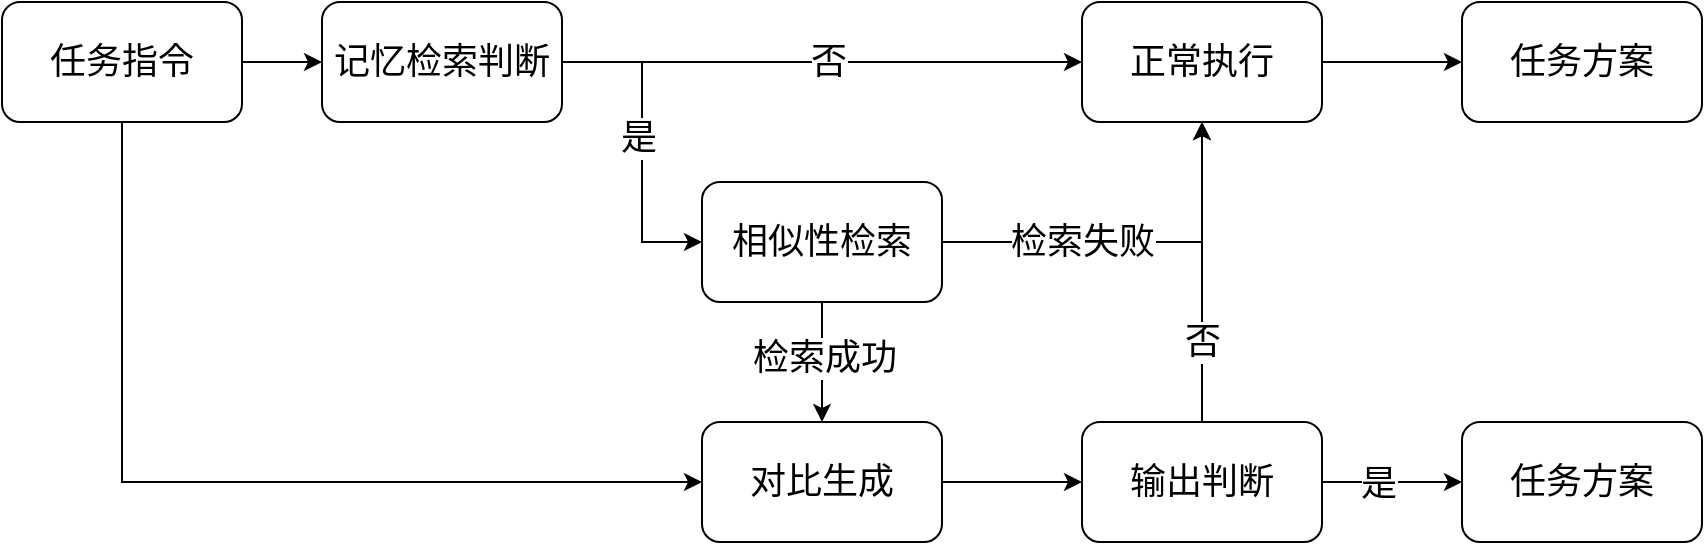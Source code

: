 <mxfile version="26.0.5">
  <diagram name="Page-1" id="IPtiExaKncA8bv29iWhq">
    <mxGraphModel dx="1424" dy="628" grid="1" gridSize="10" guides="1" tooltips="1" connect="1" arrows="1" fold="1" page="1" pageScale="1" pageWidth="850" pageHeight="1100" math="0" shadow="0">
      <root>
        <mxCell id="0" />
        <mxCell id="1" parent="0" />
        <mxCell id="JQew7lFcBhmZI9ggwD8I-4" value="" style="edgeStyle=orthogonalEdgeStyle;rounded=0;orthogonalLoop=1;jettySize=auto;html=1;" edge="1" parent="1" source="JQew7lFcBhmZI9ggwD8I-2" target="JQew7lFcBhmZI9ggwD8I-3">
          <mxGeometry relative="1" as="geometry" />
        </mxCell>
        <mxCell id="JQew7lFcBhmZI9ggwD8I-39" style="edgeStyle=orthogonalEdgeStyle;rounded=0;orthogonalLoop=1;jettySize=auto;html=1;entryX=0;entryY=0.5;entryDx=0;entryDy=0;" edge="1" parent="1" source="JQew7lFcBhmZI9ggwD8I-2" target="JQew7lFcBhmZI9ggwD8I-9">
          <mxGeometry relative="1" as="geometry">
            <Array as="points">
              <mxPoint x="170" y="470" />
            </Array>
          </mxGeometry>
        </mxCell>
        <mxCell id="JQew7lFcBhmZI9ggwD8I-2" value="&lt;font style=&quot;font-size: 18px;&quot;&gt;任务指令&lt;/font&gt;" style="rounded=1;whiteSpace=wrap;html=1;" vertex="1" parent="1">
          <mxGeometry x="110" y="230" width="120" height="60" as="geometry" />
        </mxCell>
        <mxCell id="JQew7lFcBhmZI9ggwD8I-8" value="" style="edgeStyle=orthogonalEdgeStyle;rounded=0;orthogonalLoop=1;jettySize=auto;html=1;" edge="1" parent="1" source="JQew7lFcBhmZI9ggwD8I-3" target="JQew7lFcBhmZI9ggwD8I-7">
          <mxGeometry relative="1" as="geometry">
            <Array as="points">
              <mxPoint x="430" y="260" />
              <mxPoint x="430" y="350" />
            </Array>
          </mxGeometry>
        </mxCell>
        <mxCell id="JQew7lFcBhmZI9ggwD8I-32" value="&lt;span style=&quot;font-size: 18px;&quot;&gt;是&lt;/span&gt;" style="edgeLabel;html=1;align=center;verticalAlign=middle;resizable=0;points=[];" vertex="1" connectable="0" parent="JQew7lFcBhmZI9ggwD8I-8">
          <mxGeometry x="-0.025" y="-2" relative="1" as="geometry">
            <mxPoint as="offset" />
          </mxGeometry>
        </mxCell>
        <mxCell id="JQew7lFcBhmZI9ggwD8I-33" style="edgeStyle=orthogonalEdgeStyle;rounded=0;orthogonalLoop=1;jettySize=auto;html=1;exitX=1;exitY=0.5;exitDx=0;exitDy=0;entryX=0;entryY=0.5;entryDx=0;entryDy=0;" edge="1" parent="1" source="JQew7lFcBhmZI9ggwD8I-3" target="JQew7lFcBhmZI9ggwD8I-5">
          <mxGeometry relative="1" as="geometry" />
        </mxCell>
        <mxCell id="JQew7lFcBhmZI9ggwD8I-34" value="&lt;font style=&quot;font-size: 18px;&quot;&gt;否&lt;/font&gt;" style="edgeLabel;html=1;align=center;verticalAlign=middle;resizable=0;points=[];" vertex="1" connectable="0" parent="JQew7lFcBhmZI9ggwD8I-33">
          <mxGeometry x="0.022" relative="1" as="geometry">
            <mxPoint as="offset" />
          </mxGeometry>
        </mxCell>
        <mxCell id="JQew7lFcBhmZI9ggwD8I-3" value="&lt;font style=&quot;font-size: 18px;&quot;&gt;记忆检索判断&lt;/font&gt;" style="whiteSpace=wrap;html=1;rounded=1;" vertex="1" parent="1">
          <mxGeometry x="270" y="230" width="120" height="60" as="geometry" />
        </mxCell>
        <mxCell id="JQew7lFcBhmZI9ggwD8I-48" value="" style="edgeStyle=orthogonalEdgeStyle;rounded=0;orthogonalLoop=1;jettySize=auto;html=1;" edge="1" parent="1" source="JQew7lFcBhmZI9ggwD8I-5" target="JQew7lFcBhmZI9ggwD8I-47">
          <mxGeometry relative="1" as="geometry" />
        </mxCell>
        <mxCell id="JQew7lFcBhmZI9ggwD8I-5" value="&lt;font style=&quot;font-size: 18px;&quot;&gt;正常执行&lt;/font&gt;" style="whiteSpace=wrap;html=1;rounded=1;" vertex="1" parent="1">
          <mxGeometry x="650" y="230" width="120" height="60" as="geometry" />
        </mxCell>
        <mxCell id="JQew7lFcBhmZI9ggwD8I-38" style="edgeStyle=orthogonalEdgeStyle;rounded=0;orthogonalLoop=1;jettySize=auto;html=1;exitX=0.5;exitY=1;exitDx=0;exitDy=0;entryX=0.5;entryY=0;entryDx=0;entryDy=0;" edge="1" parent="1" source="JQew7lFcBhmZI9ggwD8I-7" target="JQew7lFcBhmZI9ggwD8I-9">
          <mxGeometry relative="1" as="geometry" />
        </mxCell>
        <mxCell id="JQew7lFcBhmZI9ggwD8I-40" value="&lt;font style=&quot;font-size: 18px;&quot;&gt;检索成功&lt;/font&gt;" style="edgeLabel;html=1;align=center;verticalAlign=middle;resizable=0;points=[];" vertex="1" connectable="0" parent="JQew7lFcBhmZI9ggwD8I-38">
          <mxGeometry x="-0.083" y="1" relative="1" as="geometry">
            <mxPoint as="offset" />
          </mxGeometry>
        </mxCell>
        <mxCell id="JQew7lFcBhmZI9ggwD8I-41" style="edgeStyle=orthogonalEdgeStyle;rounded=0;orthogonalLoop=1;jettySize=auto;html=1;exitX=1;exitY=0.5;exitDx=0;exitDy=0;entryX=0.5;entryY=1;entryDx=0;entryDy=0;" edge="1" parent="1" source="JQew7lFcBhmZI9ggwD8I-7" target="JQew7lFcBhmZI9ggwD8I-5">
          <mxGeometry relative="1" as="geometry" />
        </mxCell>
        <mxCell id="JQew7lFcBhmZI9ggwD8I-42" value="&lt;font style=&quot;font-size: 18px;&quot;&gt;检索失败&lt;/font&gt;" style="edgeLabel;html=1;align=center;verticalAlign=middle;resizable=0;points=[];" vertex="1" connectable="0" parent="JQew7lFcBhmZI9ggwD8I-41">
          <mxGeometry x="-0.264" y="-3" relative="1" as="geometry">
            <mxPoint y="-3" as="offset" />
          </mxGeometry>
        </mxCell>
        <mxCell id="JQew7lFcBhmZI9ggwD8I-7" value="&lt;font style=&quot;font-size: 18px;&quot;&gt;相似性检索&lt;/font&gt;" style="whiteSpace=wrap;html=1;rounded=1;" vertex="1" parent="1">
          <mxGeometry x="460" y="320" width="120" height="60" as="geometry" />
        </mxCell>
        <mxCell id="JQew7lFcBhmZI9ggwD8I-15" value="" style="edgeStyle=orthogonalEdgeStyle;rounded=0;orthogonalLoop=1;jettySize=auto;html=1;" edge="1" parent="1" source="JQew7lFcBhmZI9ggwD8I-9" target="JQew7lFcBhmZI9ggwD8I-14">
          <mxGeometry relative="1" as="geometry" />
        </mxCell>
        <mxCell id="JQew7lFcBhmZI9ggwD8I-9" value="&lt;font style=&quot;font-size: 18px;&quot;&gt;对比生成&lt;/font&gt;" style="whiteSpace=wrap;html=1;rounded=1;" vertex="1" parent="1">
          <mxGeometry x="460" y="440" width="120" height="60" as="geometry" />
        </mxCell>
        <mxCell id="JQew7lFcBhmZI9ggwD8I-43" style="edgeStyle=orthogonalEdgeStyle;rounded=0;orthogonalLoop=1;jettySize=auto;html=1;entryX=0.5;entryY=1;entryDx=0;entryDy=0;" edge="1" parent="1" source="JQew7lFcBhmZI9ggwD8I-14" target="JQew7lFcBhmZI9ggwD8I-5">
          <mxGeometry relative="1" as="geometry" />
        </mxCell>
        <mxCell id="JQew7lFcBhmZI9ggwD8I-44" value="&lt;font style=&quot;font-size: 18px;&quot;&gt;否&lt;/font&gt;" style="edgeLabel;html=1;align=center;verticalAlign=middle;resizable=0;points=[];" vertex="1" connectable="0" parent="JQew7lFcBhmZI9ggwD8I-43">
          <mxGeometry x="-0.286" y="1" relative="1" as="geometry">
            <mxPoint x="1" y="13" as="offset" />
          </mxGeometry>
        </mxCell>
        <mxCell id="JQew7lFcBhmZI9ggwD8I-45" style="edgeStyle=orthogonalEdgeStyle;rounded=0;orthogonalLoop=1;jettySize=auto;html=1;entryX=0;entryY=0.5;entryDx=0;entryDy=0;" edge="1" parent="1" source="JQew7lFcBhmZI9ggwD8I-14" target="JQew7lFcBhmZI9ggwD8I-28">
          <mxGeometry relative="1" as="geometry" />
        </mxCell>
        <mxCell id="JQew7lFcBhmZI9ggwD8I-46" value="&lt;font style=&quot;font-size: 18px;&quot;&gt;是&lt;/font&gt;" style="edgeLabel;html=1;align=center;verticalAlign=middle;resizable=0;points=[];" vertex="1" connectable="0" parent="JQew7lFcBhmZI9ggwD8I-45">
          <mxGeometry x="-0.22" y="-1" relative="1" as="geometry">
            <mxPoint as="offset" />
          </mxGeometry>
        </mxCell>
        <mxCell id="JQew7lFcBhmZI9ggwD8I-14" value="&lt;font style=&quot;font-size: 18px;&quot;&gt;输出判断&lt;/font&gt;" style="whiteSpace=wrap;html=1;rounded=1;" vertex="1" parent="1">
          <mxGeometry x="650" y="440" width="120" height="60" as="geometry" />
        </mxCell>
        <mxCell id="JQew7lFcBhmZI9ggwD8I-28" value="&lt;font style=&quot;font-size: 18px;&quot;&gt;任务方案&lt;/font&gt;" style="rounded=1;whiteSpace=wrap;html=1;" vertex="1" parent="1">
          <mxGeometry x="840" y="440" width="120" height="60" as="geometry" />
        </mxCell>
        <mxCell id="JQew7lFcBhmZI9ggwD8I-47" value="&lt;span style=&quot;font-size: 18px;&quot;&gt;任务方案&lt;/span&gt;" style="whiteSpace=wrap;html=1;rounded=1;" vertex="1" parent="1">
          <mxGeometry x="840" y="230" width="120" height="60" as="geometry" />
        </mxCell>
      </root>
    </mxGraphModel>
  </diagram>
</mxfile>
